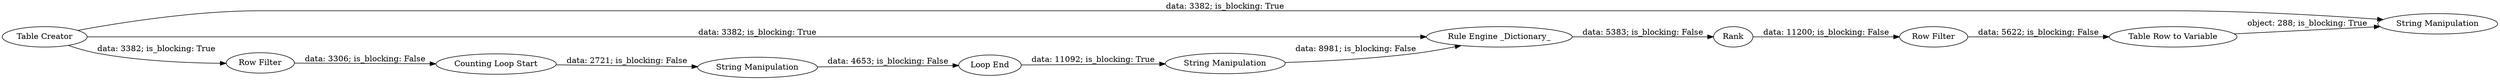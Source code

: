 digraph {
	"-3642986264584840281_6" [label="Loop End"]
	"-3642986264584840281_8" [label="Row Filter"]
	"-3642986264584840281_10" [label="String Manipulation"]
	"-3642986264584840281_14" [label=Rank]
	"-3642986264584840281_12" [label="Rule Engine _Dictionary_"]
	"-3642986264584840281_1" [label="Table Creator"]
	"-3642986264584840281_13" [label="String Manipulation"]
	"-3642986264584840281_5" [label="Row Filter"]
	"-3642986264584840281_3" [label="String Manipulation"]
	"-3642986264584840281_11" [label="Table Row to Variable"]
	"-3642986264584840281_2" [label="Counting Loop Start"]
	"-3642986264584840281_1" -> "-3642986264584840281_10" [label="data: 3382; is_blocking: True"]
	"-3642986264584840281_5" -> "-3642986264584840281_2" [label="data: 3306; is_blocking: False"]
	"-3642986264584840281_12" -> "-3642986264584840281_14" [label="data: 5383; is_blocking: False"]
	"-3642986264584840281_14" -> "-3642986264584840281_8" [label="data: 11200; is_blocking: False"]
	"-3642986264584840281_11" -> "-3642986264584840281_10" [label="object: 288; is_blocking: True"]
	"-3642986264584840281_1" -> "-3642986264584840281_12" [label="data: 3382; is_blocking: True"]
	"-3642986264584840281_3" -> "-3642986264584840281_6" [label="data: 4653; is_blocking: False"]
	"-3642986264584840281_13" -> "-3642986264584840281_12" [label="data: 8981; is_blocking: False"]
	"-3642986264584840281_2" -> "-3642986264584840281_3" [label="data: 2721; is_blocking: False"]
	"-3642986264584840281_8" -> "-3642986264584840281_11" [label="data: 5622; is_blocking: False"]
	"-3642986264584840281_1" -> "-3642986264584840281_5" [label="data: 3382; is_blocking: True"]
	"-3642986264584840281_6" -> "-3642986264584840281_13" [label="data: 11092; is_blocking: True"]
	rankdir=LR
}
